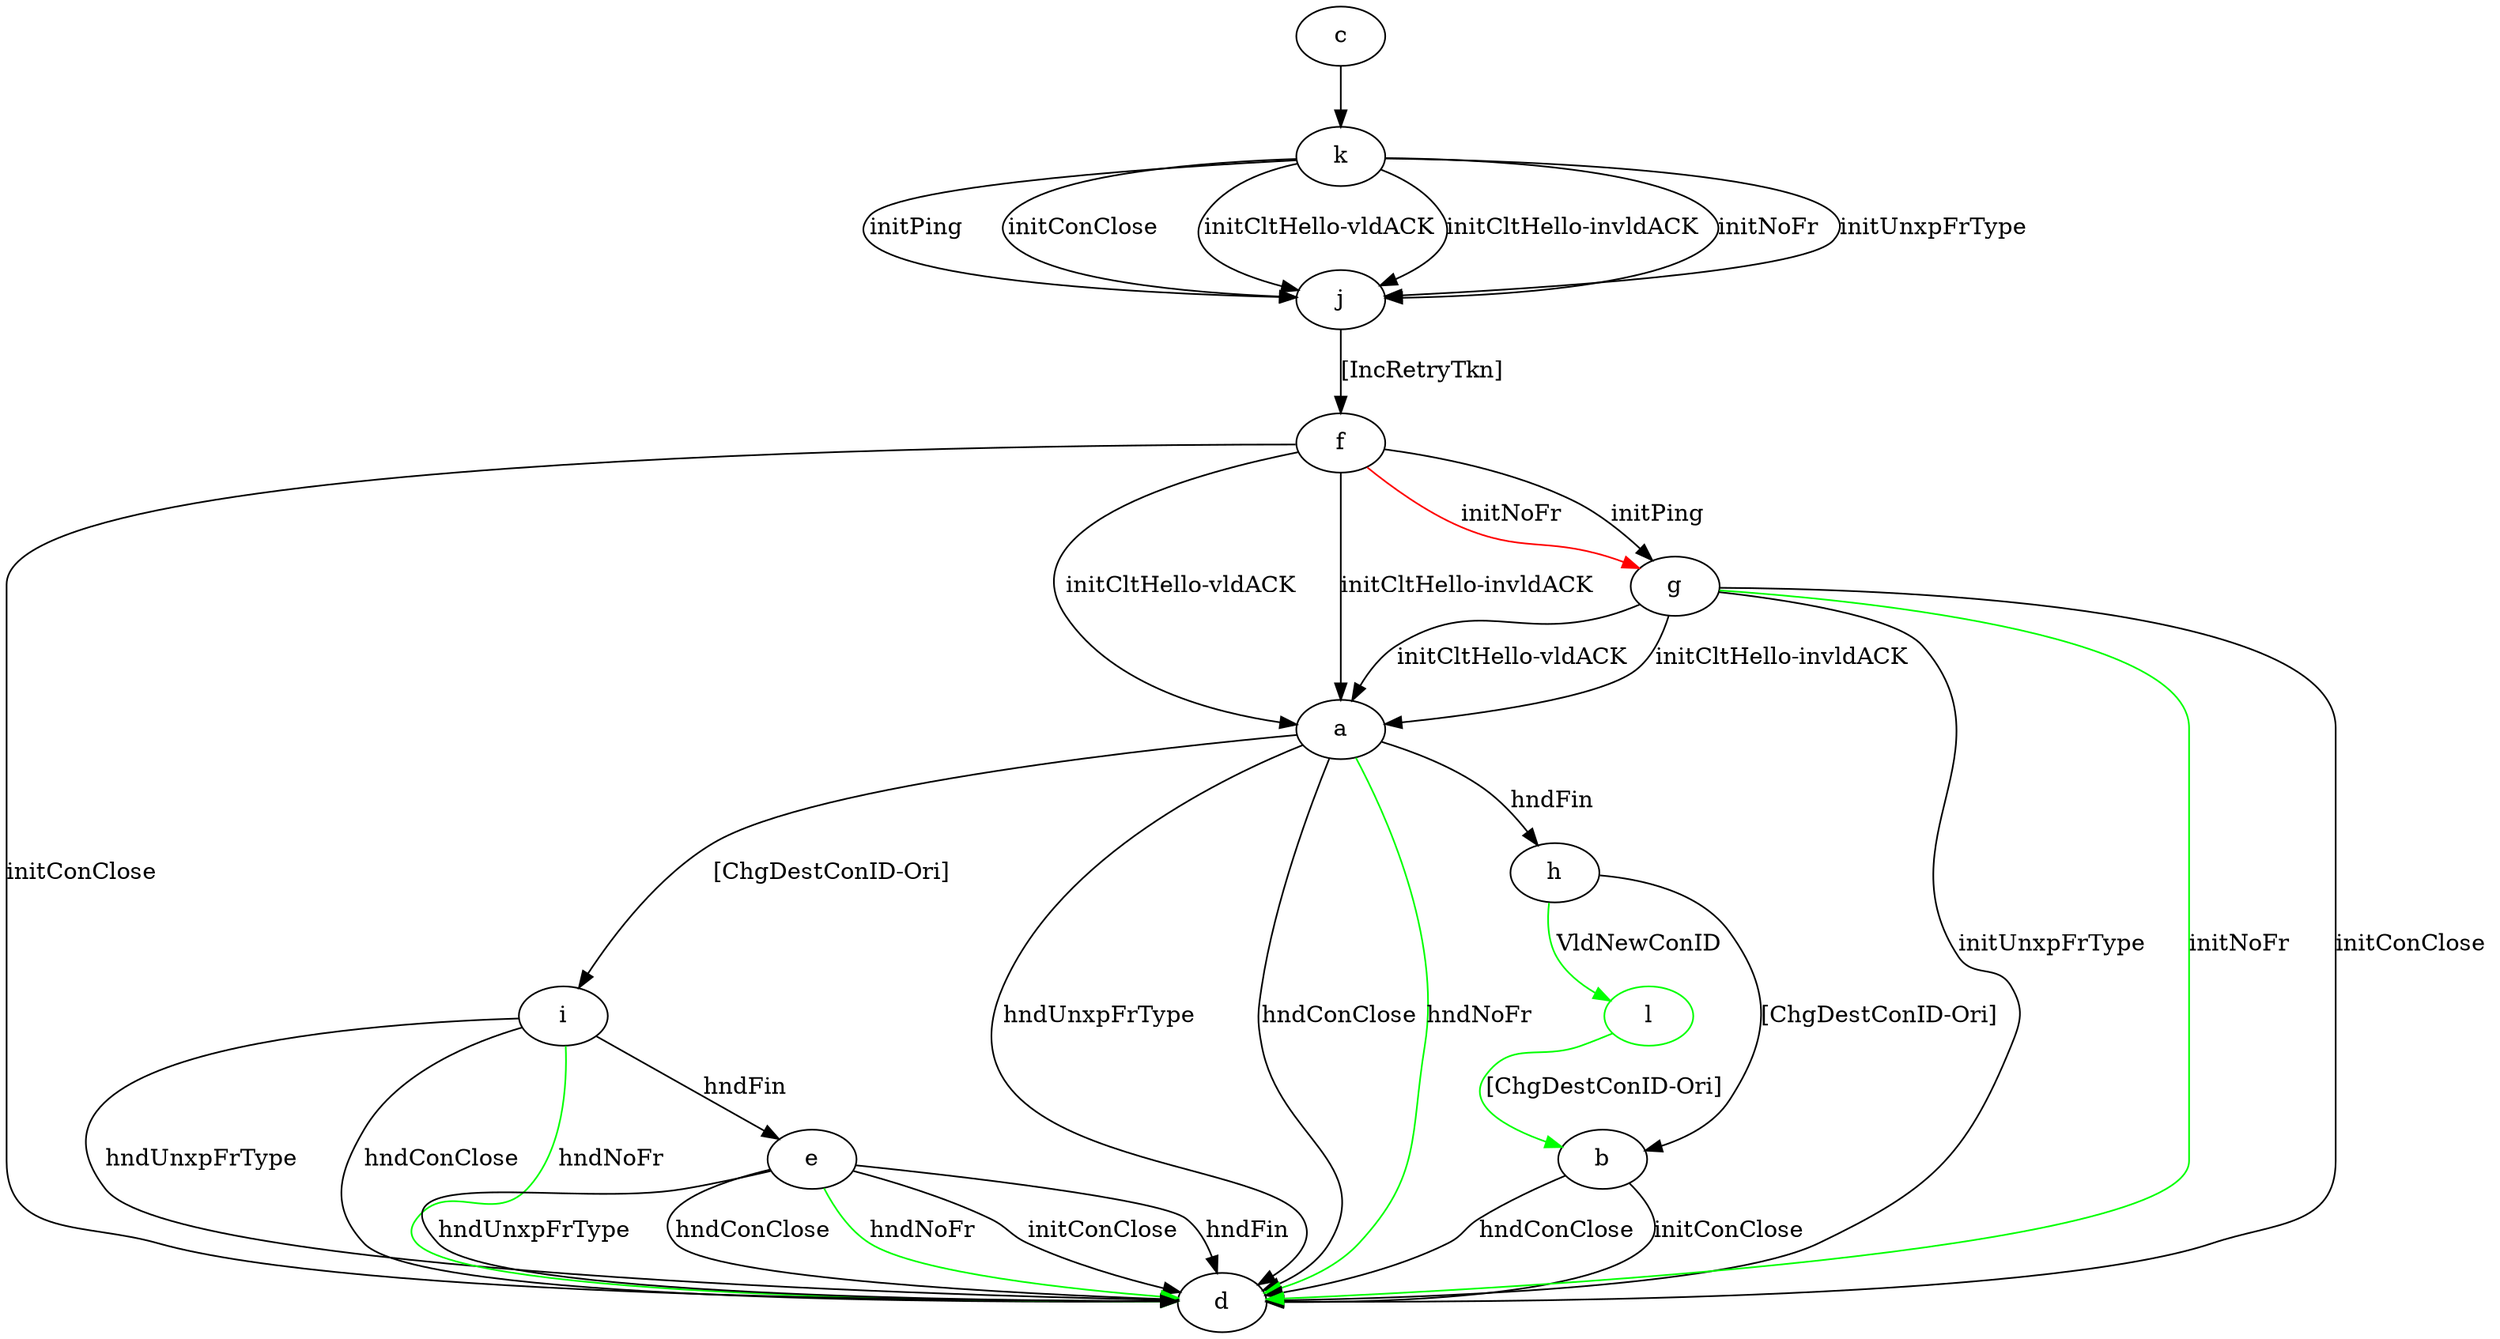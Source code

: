 digraph "" {
	a -> d	[key=0,
		label="hndUnxpFrType "];
	a -> d	[key=1,
		label="hndConClose "];
	a -> d	[key=2,
		color=green,
		label="hndNoFr "];
	a -> h	[key=0,
		label="hndFin "];
	a -> i	[key=0,
		label="[ChgDestConID-Ori] "];
	b -> d	[key=0,
		label="initConClose "];
	b -> d	[key=1,
		label="hndConClose "];
	c -> k	[key=0];
	e -> d	[key=0,
		label="initConClose "];
	e -> d	[key=1,
		label="hndFin "];
	e -> d	[key=2,
		label="hndUnxpFrType "];
	e -> d	[key=3,
		label="hndConClose "];
	e -> d	[key=4,
		color=green,
		label="hndNoFr "];
	f -> a	[key=0,
		label="initCltHello-vldACK "];
	f -> a	[key=1,
		label="initCltHello-invldACK "];
	f -> d	[key=0,
		label="initConClose "];
	f -> g	[key=0,
		label="initPing "];
	f -> g	[key=1,
		color=red,
		label="initNoFr "];
	g -> a	[key=0,
		label="initCltHello-vldACK "];
	g -> a	[key=1,
		label="initCltHello-invldACK "];
	g -> d	[key=0,
		label="initConClose "];
	g -> d	[key=1,
		label="initUnxpFrType "];
	g -> d	[key=2,
		color=green,
		label="initNoFr "];
	h -> b	[key=0,
		label="[ChgDestConID-Ori] "];
	l	[color=green];
	h -> l	[key=0,
		color=green,
		label="VldNewConID "];
	i -> d	[key=0,
		label="hndUnxpFrType "];
	i -> d	[key=1,
		label="hndConClose "];
	i -> d	[key=2,
		color=green,
		label="hndNoFr "];
	i -> e	[key=0,
		label="hndFin "];
	j -> f	[key=0,
		label="[IncRetryTkn] "];
	k -> j	[key=0,
		label="initPing "];
	k -> j	[key=1,
		label="initConClose "];
	k -> j	[key=2,
		label="initCltHello-vldACK "];
	k -> j	[key=3,
		label="initCltHello-invldACK "];
	k -> j	[key=4,
		label="initNoFr "];
	k -> j	[key=5,
		label="initUnxpFrType "];
	l -> b	[key=0,
		color=green,
		label="[ChgDestConID-Ori] "];
}
